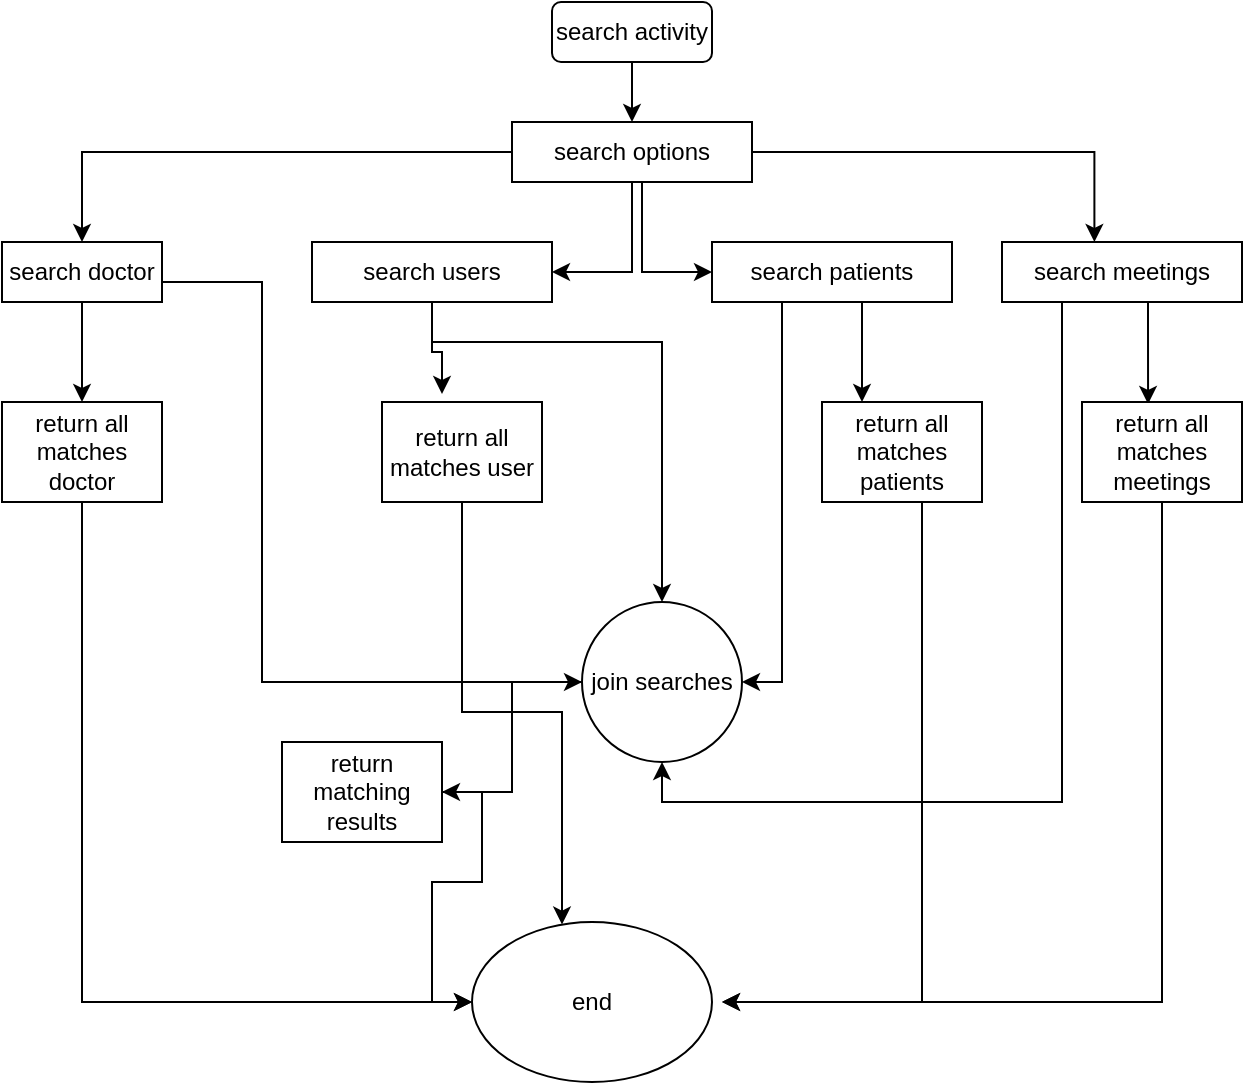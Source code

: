 <mxfile version="21.1.1" type="github">
  <diagram name="Page-1" id="4qKxr5CEuhy0nBqfLdaR">
    <mxGraphModel dx="1674" dy="704" grid="1" gridSize="10" guides="1" tooltips="1" connect="1" arrows="1" fold="1" page="1" pageScale="1" pageWidth="850" pageHeight="1100" math="0" shadow="0">
      <root>
        <mxCell id="0" />
        <mxCell id="1" parent="0" />
        <mxCell id="xHwGTnP8VCY4ZcLzGKr4-1" value="" style="edgeStyle=orthogonalEdgeStyle;rounded=0;orthogonalLoop=1;jettySize=auto;html=1;" edge="1" parent="1" source="xHwGTnP8VCY4ZcLzGKr4-2" target="xHwGTnP8VCY4ZcLzGKr4-7">
          <mxGeometry relative="1" as="geometry" />
        </mxCell>
        <mxCell id="xHwGTnP8VCY4ZcLzGKr4-2" value="search activity" style="rounded=1;whiteSpace=wrap;html=1;" vertex="1" parent="1">
          <mxGeometry x="435" y="100" width="80" height="30" as="geometry" />
        </mxCell>
        <mxCell id="xHwGTnP8VCY4ZcLzGKr4-3" style="edgeStyle=orthogonalEdgeStyle;rounded=0;orthogonalLoop=1;jettySize=auto;html=1;entryX=0.5;entryY=0;entryDx=0;entryDy=0;" edge="1" parent="1" source="xHwGTnP8VCY4ZcLzGKr4-7" target="xHwGTnP8VCY4ZcLzGKr4-13">
          <mxGeometry relative="1" as="geometry" />
        </mxCell>
        <mxCell id="xHwGTnP8VCY4ZcLzGKr4-4" style="edgeStyle=orthogonalEdgeStyle;rounded=0;orthogonalLoop=1;jettySize=auto;html=1;" edge="1" parent="1" source="xHwGTnP8VCY4ZcLzGKr4-7" target="xHwGTnP8VCY4ZcLzGKr4-16">
          <mxGeometry relative="1" as="geometry">
            <Array as="points">
              <mxPoint x="480" y="235" />
            </Array>
          </mxGeometry>
        </mxCell>
        <mxCell id="xHwGTnP8VCY4ZcLzGKr4-5" style="edgeStyle=orthogonalEdgeStyle;rounded=0;orthogonalLoop=1;jettySize=auto;html=1;entryX=0.385;entryY=0;entryDx=0;entryDy=0;entryPerimeter=0;" edge="1" parent="1" source="xHwGTnP8VCY4ZcLzGKr4-7" target="xHwGTnP8VCY4ZcLzGKr4-19">
          <mxGeometry relative="1" as="geometry" />
        </mxCell>
        <mxCell id="xHwGTnP8VCY4ZcLzGKr4-6" style="edgeStyle=orthogonalEdgeStyle;rounded=0;orthogonalLoop=1;jettySize=auto;html=1;entryX=1;entryY=0.5;entryDx=0;entryDy=0;" edge="1" parent="1" source="xHwGTnP8VCY4ZcLzGKr4-7" target="xHwGTnP8VCY4ZcLzGKr4-10">
          <mxGeometry relative="1" as="geometry" />
        </mxCell>
        <mxCell id="xHwGTnP8VCY4ZcLzGKr4-7" value="search options" style="rounded=0;whiteSpace=wrap;html=1;" vertex="1" parent="1">
          <mxGeometry x="415" y="160" width="120" height="30" as="geometry" />
        </mxCell>
        <mxCell id="xHwGTnP8VCY4ZcLzGKr4-8" style="edgeStyle=orthogonalEdgeStyle;rounded=0;orthogonalLoop=1;jettySize=auto;html=1;entryX=0.375;entryY=-0.08;entryDx=0;entryDy=0;entryPerimeter=0;" edge="1" parent="1" source="xHwGTnP8VCY4ZcLzGKr4-10" target="xHwGTnP8VCY4ZcLzGKr4-27">
          <mxGeometry relative="1" as="geometry" />
        </mxCell>
        <mxCell id="xHwGTnP8VCY4ZcLzGKr4-9" style="edgeStyle=orthogonalEdgeStyle;rounded=0;orthogonalLoop=1;jettySize=auto;html=1;" edge="1" parent="1" source="xHwGTnP8VCY4ZcLzGKr4-10" target="xHwGTnP8VCY4ZcLzGKr4-29">
          <mxGeometry relative="1" as="geometry">
            <Array as="points">
              <mxPoint x="375" y="270" />
              <mxPoint x="490" y="270" />
            </Array>
          </mxGeometry>
        </mxCell>
        <mxCell id="xHwGTnP8VCY4ZcLzGKr4-10" value="search users" style="rounded=0;whiteSpace=wrap;html=1;" vertex="1" parent="1">
          <mxGeometry x="315" y="220" width="120" height="30" as="geometry" />
        </mxCell>
        <mxCell id="xHwGTnP8VCY4ZcLzGKr4-11" style="edgeStyle=orthogonalEdgeStyle;rounded=0;orthogonalLoop=1;jettySize=auto;html=1;entryX=0.5;entryY=0;entryDx=0;entryDy=0;" edge="1" parent="1" source="xHwGTnP8VCY4ZcLzGKr4-13" target="xHwGTnP8VCY4ZcLzGKr4-21">
          <mxGeometry relative="1" as="geometry" />
        </mxCell>
        <mxCell id="xHwGTnP8VCY4ZcLzGKr4-12" style="edgeStyle=orthogonalEdgeStyle;rounded=0;orthogonalLoop=1;jettySize=auto;html=1;entryX=0;entryY=0.5;entryDx=0;entryDy=0;" edge="1" parent="1" source="xHwGTnP8VCY4ZcLzGKr4-13" target="xHwGTnP8VCY4ZcLzGKr4-29">
          <mxGeometry relative="1" as="geometry">
            <Array as="points">
              <mxPoint x="290" y="240" />
              <mxPoint x="290" y="440" />
            </Array>
          </mxGeometry>
        </mxCell>
        <mxCell id="xHwGTnP8VCY4ZcLzGKr4-13" value="search doctor" style="rounded=0;whiteSpace=wrap;html=1;" vertex="1" parent="1">
          <mxGeometry x="160" y="220" width="80" height="30" as="geometry" />
        </mxCell>
        <mxCell id="xHwGTnP8VCY4ZcLzGKr4-14" style="edgeStyle=orthogonalEdgeStyle;rounded=0;orthogonalLoop=1;jettySize=auto;html=1;entryX=0.25;entryY=0;entryDx=0;entryDy=0;" edge="1" parent="1" source="xHwGTnP8VCY4ZcLzGKr4-16" target="xHwGTnP8VCY4ZcLzGKr4-25">
          <mxGeometry relative="1" as="geometry">
            <Array as="points">
              <mxPoint x="590" y="270" />
              <mxPoint x="590" y="270" />
            </Array>
          </mxGeometry>
        </mxCell>
        <mxCell id="xHwGTnP8VCY4ZcLzGKr4-15" style="edgeStyle=orthogonalEdgeStyle;rounded=0;orthogonalLoop=1;jettySize=auto;html=1;entryX=1;entryY=0.5;entryDx=0;entryDy=0;" edge="1" parent="1" source="xHwGTnP8VCY4ZcLzGKr4-16" target="xHwGTnP8VCY4ZcLzGKr4-29">
          <mxGeometry relative="1" as="geometry">
            <Array as="points">
              <mxPoint x="550" y="440" />
            </Array>
          </mxGeometry>
        </mxCell>
        <mxCell id="xHwGTnP8VCY4ZcLzGKr4-16" value="search patients" style="rounded=0;whiteSpace=wrap;html=1;" vertex="1" parent="1">
          <mxGeometry x="515" y="220" width="120" height="30" as="geometry" />
        </mxCell>
        <mxCell id="xHwGTnP8VCY4ZcLzGKr4-17" style="edgeStyle=orthogonalEdgeStyle;rounded=0;orthogonalLoop=1;jettySize=auto;html=1;entryX=0.413;entryY=0.02;entryDx=0;entryDy=0;entryPerimeter=0;" edge="1" parent="1" source="xHwGTnP8VCY4ZcLzGKr4-19" target="xHwGTnP8VCY4ZcLzGKr4-23">
          <mxGeometry relative="1" as="geometry">
            <Array as="points">
              <mxPoint x="733" y="260" />
              <mxPoint x="733" y="260" />
            </Array>
          </mxGeometry>
        </mxCell>
        <mxCell id="xHwGTnP8VCY4ZcLzGKr4-18" style="edgeStyle=orthogonalEdgeStyle;rounded=0;orthogonalLoop=1;jettySize=auto;html=1;exitX=0.25;exitY=1;exitDx=0;exitDy=0;entryX=0.5;entryY=1;entryDx=0;entryDy=0;" edge="1" parent="1" source="xHwGTnP8VCY4ZcLzGKr4-19" target="xHwGTnP8VCY4ZcLzGKr4-29">
          <mxGeometry relative="1" as="geometry" />
        </mxCell>
        <mxCell id="xHwGTnP8VCY4ZcLzGKr4-19" value="search meetings" style="rounded=0;whiteSpace=wrap;html=1;" vertex="1" parent="1">
          <mxGeometry x="660" y="220" width="120" height="30" as="geometry" />
        </mxCell>
        <mxCell id="xHwGTnP8VCY4ZcLzGKr4-20" style="edgeStyle=orthogonalEdgeStyle;rounded=0;orthogonalLoop=1;jettySize=auto;html=1;entryX=0;entryY=0.5;entryDx=0;entryDy=0;" edge="1" parent="1" source="xHwGTnP8VCY4ZcLzGKr4-21" target="xHwGTnP8VCY4ZcLzGKr4-32">
          <mxGeometry relative="1" as="geometry">
            <Array as="points">
              <mxPoint x="200" y="600" />
            </Array>
          </mxGeometry>
        </mxCell>
        <mxCell id="xHwGTnP8VCY4ZcLzGKr4-21" value="return all matches doctor" style="rounded=0;whiteSpace=wrap;html=1;" vertex="1" parent="1">
          <mxGeometry x="160" y="300" width="80" height="50" as="geometry" />
        </mxCell>
        <mxCell id="xHwGTnP8VCY4ZcLzGKr4-22" style="edgeStyle=orthogonalEdgeStyle;rounded=0;orthogonalLoop=1;jettySize=auto;html=1;" edge="1" parent="1" source="xHwGTnP8VCY4ZcLzGKr4-23">
          <mxGeometry relative="1" as="geometry">
            <mxPoint x="520" y="600" as="targetPoint" />
            <Array as="points">
              <mxPoint x="740" y="600" />
            </Array>
          </mxGeometry>
        </mxCell>
        <mxCell id="xHwGTnP8VCY4ZcLzGKr4-23" value="return all matches meetings" style="rounded=0;whiteSpace=wrap;html=1;" vertex="1" parent="1">
          <mxGeometry x="700" y="300" width="80" height="50" as="geometry" />
        </mxCell>
        <mxCell id="xHwGTnP8VCY4ZcLzGKr4-24" style="edgeStyle=orthogonalEdgeStyle;rounded=0;orthogonalLoop=1;jettySize=auto;html=1;" edge="1" parent="1" source="xHwGTnP8VCY4ZcLzGKr4-25">
          <mxGeometry relative="1" as="geometry">
            <mxPoint x="520" y="600" as="targetPoint" />
            <Array as="points">
              <mxPoint x="620" y="600" />
            </Array>
          </mxGeometry>
        </mxCell>
        <mxCell id="xHwGTnP8VCY4ZcLzGKr4-25" value="return all matches patients" style="rounded=0;whiteSpace=wrap;html=1;" vertex="1" parent="1">
          <mxGeometry x="570" y="300" width="80" height="50" as="geometry" />
        </mxCell>
        <mxCell id="xHwGTnP8VCY4ZcLzGKr4-26" style="edgeStyle=orthogonalEdgeStyle;rounded=0;orthogonalLoop=1;jettySize=auto;html=1;" edge="1" parent="1" source="xHwGTnP8VCY4ZcLzGKr4-27" target="xHwGTnP8VCY4ZcLzGKr4-32">
          <mxGeometry relative="1" as="geometry">
            <Array as="points">
              <mxPoint x="390" y="455" />
              <mxPoint x="440" y="455" />
            </Array>
          </mxGeometry>
        </mxCell>
        <mxCell id="xHwGTnP8VCY4ZcLzGKr4-27" value="return all matches user" style="rounded=0;whiteSpace=wrap;html=1;" vertex="1" parent="1">
          <mxGeometry x="350" y="300" width="80" height="50" as="geometry" />
        </mxCell>
        <mxCell id="xHwGTnP8VCY4ZcLzGKr4-28" style="edgeStyle=orthogonalEdgeStyle;rounded=0;orthogonalLoop=1;jettySize=auto;html=1;entryX=1;entryY=0.5;entryDx=0;entryDy=0;" edge="1" parent="1" source="xHwGTnP8VCY4ZcLzGKr4-29" target="xHwGTnP8VCY4ZcLzGKr4-31">
          <mxGeometry relative="1" as="geometry" />
        </mxCell>
        <mxCell id="xHwGTnP8VCY4ZcLzGKr4-29" value="join searches" style="ellipse;whiteSpace=wrap;html=1;aspect=fixed;" vertex="1" parent="1">
          <mxGeometry x="450" y="400" width="80" height="80" as="geometry" />
        </mxCell>
        <mxCell id="xHwGTnP8VCY4ZcLzGKr4-30" style="edgeStyle=orthogonalEdgeStyle;rounded=0;orthogonalLoop=1;jettySize=auto;html=1;entryX=0;entryY=0.5;entryDx=0;entryDy=0;" edge="1" parent="1" source="xHwGTnP8VCY4ZcLzGKr4-31" target="xHwGTnP8VCY4ZcLzGKr4-32">
          <mxGeometry relative="1" as="geometry" />
        </mxCell>
        <mxCell id="xHwGTnP8VCY4ZcLzGKr4-31" value="return matching results" style="rounded=0;whiteSpace=wrap;html=1;" vertex="1" parent="1">
          <mxGeometry x="300" y="470" width="80" height="50" as="geometry" />
        </mxCell>
        <mxCell id="xHwGTnP8VCY4ZcLzGKr4-32" value="end" style="ellipse;whiteSpace=wrap;html=1;" vertex="1" parent="1">
          <mxGeometry x="395" y="560" width="120" height="80" as="geometry" />
        </mxCell>
      </root>
    </mxGraphModel>
  </diagram>
</mxfile>
